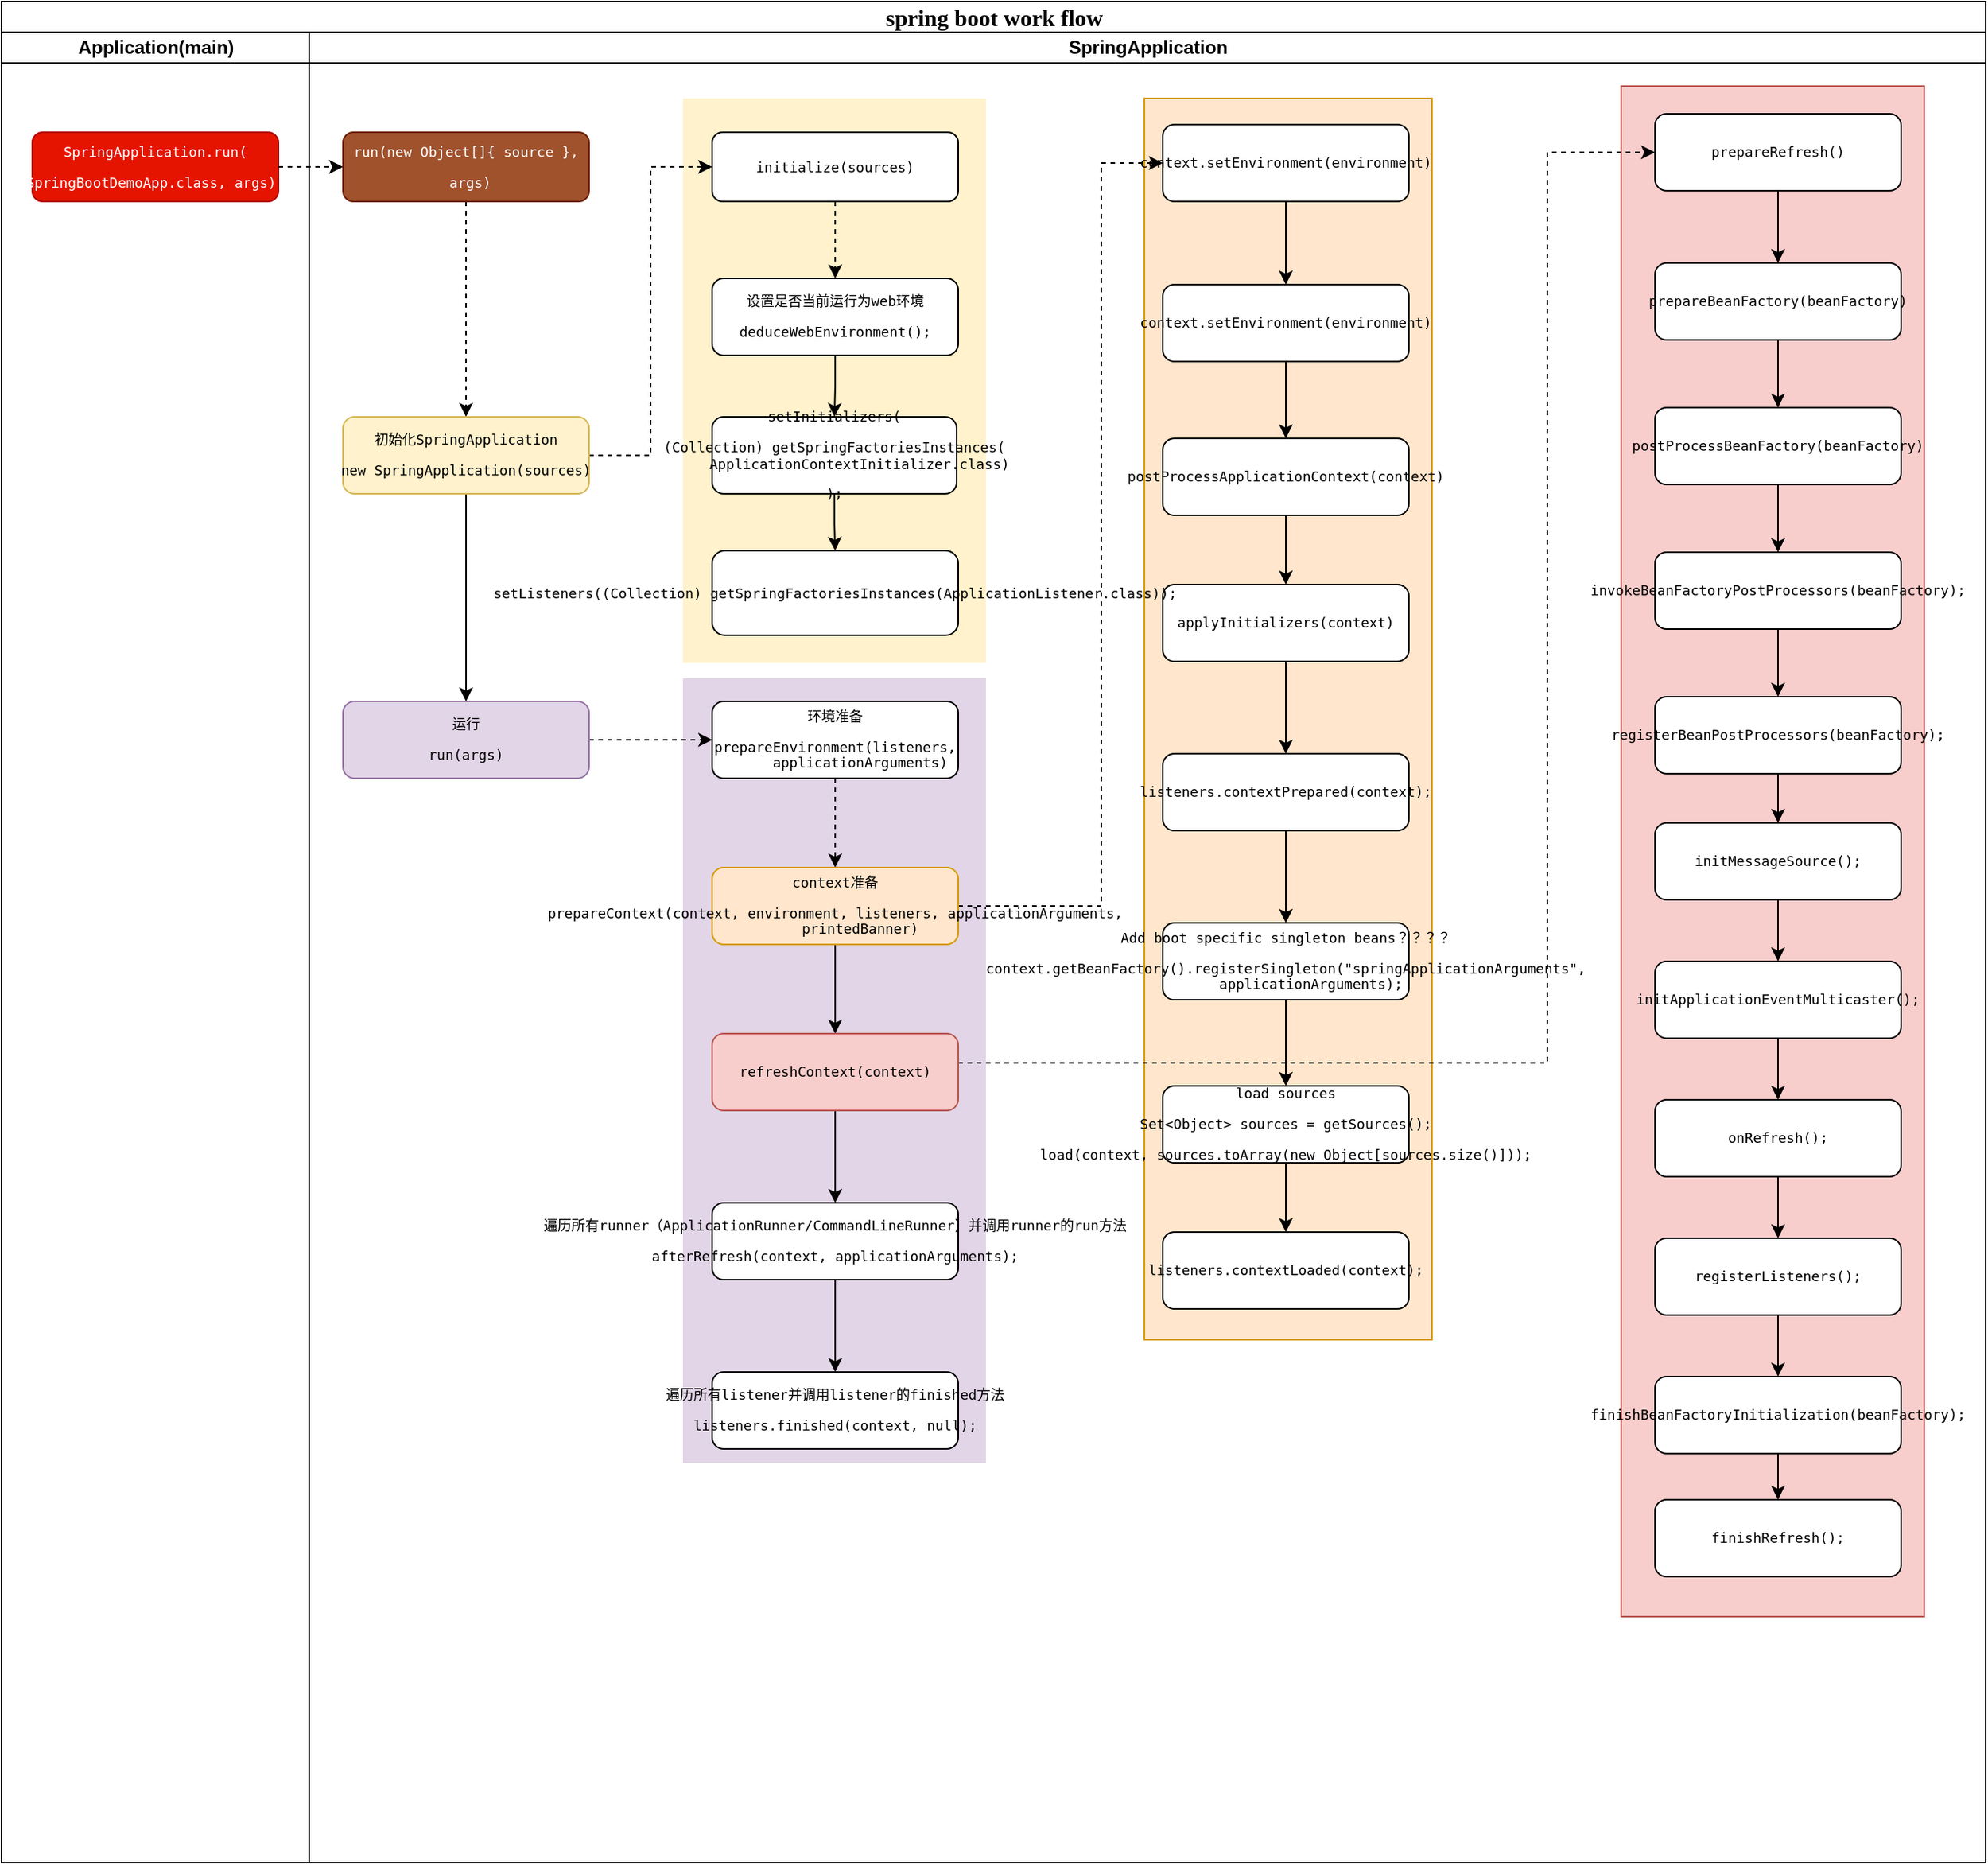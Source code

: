 <mxfile version="10.7.5" type="device"><diagram name="Page-1" id="74e2e168-ea6b-b213-b513-2b3c1d86103e"><mxGraphModel dx="965" dy="593" grid="1" gridSize="10" guides="1" tooltips="1" connect="1" arrows="1" fold="1" page="1" pageScale="1" pageWidth="1100" pageHeight="850" background="#ffffff" math="0" shadow="0"><root><mxCell id="0"/><mxCell id="1" parent="0"/><mxCell id="77e6c97f196da883-1" value="&lt;font style=&quot;font-size: 15px&quot;&gt;spring boot work flow&lt;/font&gt;" style="swimlane;html=1;childLayout=stackLayout;startSize=20;rounded=0;shadow=0;labelBackgroundColor=none;strokeColor=#000000;strokeWidth=1;fillColor=#ffffff;fontFamily=Verdana;fontSize=5;fontColor=#000000;align=center;" parent="1" vertex="1"><mxGeometry x="67" y="20" width="1290" height="1210" as="geometry"/></mxCell><mxCell id="77e6c97f196da883-2" value="Application(main)" style="swimlane;html=1;startSize=20;" parent="77e6c97f196da883-1" vertex="1"><mxGeometry y="20" width="200" height="1190" as="geometry"/></mxCell><mxCell id="77e6c97f196da883-8" value="&lt;pre style=&quot;font-size: 9px;&quot;&gt;SpringApplication.&lt;span style=&quot;font-size: 9px;&quot;&gt;run&lt;/span&gt;(&lt;/pre&gt;&lt;pre style=&quot;font-size: 9px;&quot;&gt;SpringBootDemoApp.&lt;span style=&quot;font-size: 9px;&quot;&gt;class&lt;/span&gt;, args);&lt;/pre&gt;" style="rounded=1;whiteSpace=wrap;html=1;shadow=0;labelBackgroundColor=none;strokeColor=#B20000;strokeWidth=1;fillColor=#e51400;fontFamily=Verdana;fontSize=9;fontColor=#ffffff;align=center;" parent="77e6c97f196da883-2" vertex="1"><mxGeometry x="20" y="65" width="160" height="45" as="geometry"/></mxCell><mxCell id="77e6c97f196da883-4" value="SpringApplication" style="swimlane;html=1;startSize=20;" parent="77e6c97f196da883-1" vertex="1"><mxGeometry x="200" y="20" width="1090" height="1190" as="geometry"/></mxCell><mxCell id="xCWV8dmAgBK2p6FcGzar-78" value="" style="rounded=0;whiteSpace=wrap;html=1;fillColor=#ffe6cc;fontSize=10;strokeColor=#d79b00;strokeWidth=1;" vertex="1" parent="77e6c97f196da883-4"><mxGeometry x="543" y="43" width="187" height="807" as="geometry"/></mxCell><mxCell id="xCWV8dmAgBK2p6FcGzar-77" value="" style="rounded=0;whiteSpace=wrap;html=1;fillColor=#e1d5e7;fontSize=9;strokeColor=none;strokeWidth=1;" vertex="1" parent="77e6c97f196da883-4"><mxGeometry x="243" y="420" width="197" height="510" as="geometry"/></mxCell><mxCell id="xCWV8dmAgBK2p6FcGzar-76" value="" style="rounded=0;whiteSpace=wrap;html=1;fontSize=10;fillColor=#fff2cc;strokeColor=none;strokeWidth=1;" vertex="1" parent="77e6c97f196da883-4"><mxGeometry x="243" y="43" width="197" height="367" as="geometry"/></mxCell><mxCell id="xCWV8dmAgBK2p6FcGzar-75" value="" style="rounded=0;whiteSpace=wrap;html=1;fontSize=10;fillColor=#f8cecc;strokeColor=#b85450;strokeWidth=1;" vertex="1" parent="77e6c97f196da883-4"><mxGeometry x="853" y="35" width="197" height="995" as="geometry"/></mxCell><mxCell id="xCWV8dmAgBK2p6FcGzar-4" value="" style="edgeStyle=orthogonalEdgeStyle;rounded=0;orthogonalLoop=1;jettySize=auto;html=1;fontSize=9;verticalAlign=bottom;dashed=1;strokeWidth=1;" edge="1" parent="77e6c97f196da883-4" source="xCWV8dmAgBK2p6FcGzar-2" target="xCWV8dmAgBK2p6FcGzar-3"><mxGeometry relative="1" as="geometry"/></mxCell><mxCell id="xCWV8dmAgBK2p6FcGzar-2" value="&lt;pre style=&quot;font-size: 9px;&quot;&gt;&lt;span style=&quot;font-size: 9px;&quot;&gt;run&lt;/span&gt;(&lt;span style=&quot;font-size: 9px;&quot;&gt;new &lt;/span&gt;Object[]{ source },&lt;/pre&gt;&lt;pre style=&quot;font-size: 9px;&quot;&gt; args)&lt;/pre&gt;" style="rounded=1;whiteSpace=wrap;html=1;fontSize=9;fillColor=#a0522d;strokeColor=#6D1F00;fontColor=#ffffff;strokeWidth=1;" vertex="1" parent="77e6c97f196da883-4"><mxGeometry x="22" y="65" width="160" height="45" as="geometry"/></mxCell><mxCell id="xCWV8dmAgBK2p6FcGzar-6" value="" style="edgeStyle=orthogonalEdgeStyle;rounded=0;orthogonalLoop=1;jettySize=auto;html=1;fontSize=9;strokeWidth=1;" edge="1" parent="77e6c97f196da883-4" source="xCWV8dmAgBK2p6FcGzar-3" target="xCWV8dmAgBK2p6FcGzar-5"><mxGeometry relative="1" as="geometry"/></mxCell><mxCell id="xCWV8dmAgBK2p6FcGzar-34" value="" style="edgeStyle=orthogonalEdgeStyle;rounded=0;orthogonalLoop=1;jettySize=auto;html=1;fontSize=9;entryX=0;entryY=0.5;entryDx=0;entryDy=0;dashed=1;strokeWidth=1;" edge="1" parent="77e6c97f196da883-4" source="xCWV8dmAgBK2p6FcGzar-3" target="xCWV8dmAgBK2p6FcGzar-8"><mxGeometry relative="1" as="geometry"/></mxCell><mxCell id="xCWV8dmAgBK2p6FcGzar-3" value="&lt;pre style=&quot;font-size: 9px;&quot;&gt;&lt;pre style=&quot;font-size: 9px;&quot;&gt;初始化SpringApplication&lt;/pre&gt;&lt;pre style=&quot;font-size: 9px;&quot;&gt;&lt;span style=&quot;font-size: 9px;&quot;&gt;new &lt;/span&gt;SpringApplication(sources)&lt;/pre&gt;&lt;/pre&gt;" style="rounded=1;whiteSpace=wrap;html=1;fontSize=9;fillColor=#fff2cc;strokeColor=#d6b656;strokeWidth=1;" vertex="1" parent="77e6c97f196da883-4"><mxGeometry x="22" y="250" width="160" height="50" as="geometry"/></mxCell><mxCell id="xCWV8dmAgBK2p6FcGzar-22" value="" style="edgeStyle=orthogonalEdgeStyle;rounded=0;orthogonalLoop=1;jettySize=auto;html=1;dashed=1;fontSize=9;strokeWidth=1;" edge="1" parent="77e6c97f196da883-4" source="xCWV8dmAgBK2p6FcGzar-5" target="xCWV8dmAgBK2p6FcGzar-21"><mxGeometry relative="1" as="geometry"/></mxCell><mxCell id="xCWV8dmAgBK2p6FcGzar-5" value="&lt;pre style=&quot;font-size: 9px;&quot;&gt;&lt;pre style=&quot;font-size: 9px;&quot;&gt;&lt;pre style=&quot;font-size: 9px;&quot;&gt;&lt;pre style=&quot;font-size: 9px;&quot;&gt;运行&lt;/pre&gt;&lt;pre style=&quot;font-size: 9px;&quot;&gt;run(args)&lt;/pre&gt;&lt;/pre&gt;&lt;/pre&gt;&lt;/pre&gt;" style="rounded=1;whiteSpace=wrap;html=1;fontSize=9;fillColor=#e1d5e7;strokeColor=#9673a6;strokeWidth=1;" vertex="1" parent="77e6c97f196da883-4"><mxGeometry x="22" y="435" width="160" height="50" as="geometry"/></mxCell><mxCell id="xCWV8dmAgBK2p6FcGzar-24" value="" style="edgeStyle=orthogonalEdgeStyle;rounded=0;orthogonalLoop=1;jettySize=auto;html=1;dashed=1;fontSize=9;strokeWidth=1;entryX=0.5;entryY=0;entryDx=0;entryDy=0;" edge="1" parent="77e6c97f196da883-4" source="xCWV8dmAgBK2p6FcGzar-21" target="xCWV8dmAgBK2p6FcGzar-25"><mxGeometry relative="1" as="geometry"><mxPoint x="342" y="539" as="targetPoint"/></mxGeometry></mxCell><mxCell id="xCWV8dmAgBK2p6FcGzar-21" value="&lt;pre style=&quot;font-size: 9px;&quot;&gt;&lt;pre style=&quot;font-size: 9px;&quot;&gt;&lt;pre style=&quot;font-size: 9px;&quot;&gt;&lt;pre style=&quot;font-size: 9px;&quot;&gt;&lt;pre style=&quot;font-size: 9px;&quot;&gt;环境准备&lt;/pre&gt;&lt;pre style=&quot;font-size: 9px;&quot;&gt;prepareEnvironment(listeners,&lt;br style=&quot;font-size: 9px;&quot;&gt;      applicationArguments)&lt;/pre&gt;&lt;/pre&gt;&lt;/pre&gt;&lt;/pre&gt;&lt;/pre&gt;" style="rounded=1;whiteSpace=wrap;html=1;fontSize=9;strokeWidth=1;" vertex="1" parent="77e6c97f196da883-4"><mxGeometry x="262" y="435" width="160" height="50" as="geometry"/></mxCell><mxCell id="xCWV8dmAgBK2p6FcGzar-28" value="" style="edgeStyle=orthogonalEdgeStyle;rounded=0;orthogonalLoop=1;jettySize=auto;html=1;fontSize=9;strokeWidth=1;" edge="1" parent="77e6c97f196da883-4" source="xCWV8dmAgBK2p6FcGzar-25" target="xCWV8dmAgBK2p6FcGzar-27"><mxGeometry relative="1" as="geometry"/></mxCell><mxCell id="xCWV8dmAgBK2p6FcGzar-36" value="" style="edgeStyle=orthogonalEdgeStyle;rounded=0;orthogonalLoop=1;jettySize=auto;html=1;dashed=1;fontSize=9;strokeWidth=1;" edge="1" parent="77e6c97f196da883-4" source="xCWV8dmAgBK2p6FcGzar-25" target="xCWV8dmAgBK2p6FcGzar-35"><mxGeometry relative="1" as="geometry"><Array as="points"><mxPoint x="515" y="568"/><mxPoint x="515" y="85"/></Array></mxGeometry></mxCell><mxCell id="xCWV8dmAgBK2p6FcGzar-25" value="&lt;pre style=&quot;font-size: 9px;&quot;&gt;&lt;pre style=&quot;font-size: 9px;&quot;&gt;&lt;pre style=&quot;font-size: 9px;&quot;&gt;&lt;pre style=&quot;font-size: 9px;&quot;&gt;&lt;pre style=&quot;font-size: 9px;&quot;&gt;&lt;pre style=&quot;font-size: 9px;&quot;&gt;context准备&lt;/pre&gt;&lt;pre style=&quot;font-size: 9px;&quot;&gt;prepareContext(context, environment, listeners, applicationArguments,&lt;br style=&quot;font-size: 9px;&quot;&gt;      printedBanner)&lt;/pre&gt;&lt;/pre&gt;&lt;/pre&gt;&lt;/pre&gt;&lt;/pre&gt;&lt;/pre&gt;" style="rounded=1;whiteSpace=wrap;html=1;fontSize=9;fillColor=#ffe6cc;strokeColor=#d79b00;strokeWidth=1;" vertex="1" parent="77e6c97f196da883-4"><mxGeometry x="262" y="543" width="160" height="50" as="geometry"/></mxCell><mxCell id="xCWV8dmAgBK2p6FcGzar-38" value="" style="edgeStyle=orthogonalEdgeStyle;rounded=0;orthogonalLoop=1;jettySize=auto;html=1;fontSize=9;strokeWidth=1;" edge="1" parent="77e6c97f196da883-4" source="xCWV8dmAgBK2p6FcGzar-35" target="xCWV8dmAgBK2p6FcGzar-37"><mxGeometry relative="1" as="geometry"/></mxCell><mxCell id="xCWV8dmAgBK2p6FcGzar-35" value="&lt;pre style=&quot;font-size: 9px;&quot;&gt;&lt;pre style=&quot;font-size: 9px;&quot;&gt;&lt;pre style=&quot;font-size: 9px;&quot;&gt;&lt;pre style=&quot;font-size: 9px;&quot;&gt;&lt;pre style=&quot;font-size: 9px;&quot;&gt;&lt;pre style=&quot;font-size: 9px;&quot;&gt;&lt;pre style=&quot;font-size: 9px;&quot;&gt;context.setEnvironment(environment)&lt;/pre&gt;&lt;/pre&gt;&lt;/pre&gt;&lt;/pre&gt;&lt;/pre&gt;&lt;/pre&gt;&lt;/pre&gt;" style="rounded=1;whiteSpace=wrap;html=1;fontSize=9;strokeWidth=1;" vertex="1" parent="77e6c97f196da883-4"><mxGeometry x="555" y="60" width="160" height="50" as="geometry"/></mxCell><mxCell id="xCWV8dmAgBK2p6FcGzar-40" value="" style="edgeStyle=orthogonalEdgeStyle;rounded=0;orthogonalLoop=1;jettySize=auto;html=1;fontSize=9;strokeWidth=1;" edge="1" parent="77e6c97f196da883-4" source="xCWV8dmAgBK2p6FcGzar-37" target="xCWV8dmAgBK2p6FcGzar-39"><mxGeometry relative="1" as="geometry"/></mxCell><mxCell id="xCWV8dmAgBK2p6FcGzar-37" value="&lt;pre style=&quot;font-size: 9px;&quot;&gt;&lt;pre style=&quot;font-size: 9px;&quot;&gt;&lt;pre style=&quot;font-size: 9px;&quot;&gt;&lt;pre style=&quot;font-size: 9px;&quot;&gt;&lt;pre style=&quot;font-size: 9px;&quot;&gt;&lt;pre style=&quot;font-size: 9px;&quot;&gt;&lt;pre style=&quot;font-size: 9px;&quot;&gt;context.setEnvironment(environment)&lt;/pre&gt;&lt;/pre&gt;&lt;/pre&gt;&lt;/pre&gt;&lt;/pre&gt;&lt;/pre&gt;&lt;/pre&gt;" style="rounded=1;whiteSpace=wrap;html=1;fontSize=9;strokeWidth=1;" vertex="1" parent="77e6c97f196da883-4"><mxGeometry x="555" y="164" width="160" height="50" as="geometry"/></mxCell><mxCell id="xCWV8dmAgBK2p6FcGzar-42" value="" style="edgeStyle=orthogonalEdgeStyle;rounded=0;orthogonalLoop=1;jettySize=auto;html=1;fontSize=9;strokeWidth=1;" edge="1" parent="77e6c97f196da883-4" source="xCWV8dmAgBK2p6FcGzar-39" target="xCWV8dmAgBK2p6FcGzar-41"><mxGeometry relative="1" as="geometry"/></mxCell><mxCell id="xCWV8dmAgBK2p6FcGzar-39" value="&lt;pre style=&quot;font-size: 9px;&quot;&gt;&lt;pre style=&quot;font-size: 9px;&quot;&gt;&lt;pre style=&quot;font-size: 9px;&quot;&gt;&lt;pre style=&quot;font-size: 9px;&quot;&gt;&lt;pre style=&quot;font-size: 9px;&quot;&gt;&lt;pre style=&quot;font-size: 9px;&quot;&gt;&lt;pre style=&quot;font-size: 9px;&quot;&gt;&lt;pre style=&quot;font-size: 9px;&quot;&gt;postProcessApplicationContext(context)&lt;/pre&gt;&lt;/pre&gt;&lt;/pre&gt;&lt;/pre&gt;&lt;/pre&gt;&lt;/pre&gt;&lt;/pre&gt;&lt;/pre&gt;" style="rounded=1;whiteSpace=wrap;html=1;fontSize=9;strokeWidth=1;" vertex="1" parent="77e6c97f196da883-4"><mxGeometry x="555" y="264" width="160" height="50" as="geometry"/></mxCell><mxCell id="xCWV8dmAgBK2p6FcGzar-44" value="" style="edgeStyle=orthogonalEdgeStyle;rounded=0;orthogonalLoop=1;jettySize=auto;html=1;fontSize=9;strokeWidth=1;" edge="1" parent="77e6c97f196da883-4" source="xCWV8dmAgBK2p6FcGzar-41" target="xCWV8dmAgBK2p6FcGzar-43"><mxGeometry relative="1" as="geometry"/></mxCell><mxCell id="xCWV8dmAgBK2p6FcGzar-41" value="&lt;pre style=&quot;font-size: 9px;&quot;&gt;&lt;pre style=&quot;font-size: 9px;&quot;&gt;&lt;pre style=&quot;font-size: 9px;&quot;&gt;&lt;pre style=&quot;font-size: 9px;&quot;&gt;&lt;pre style=&quot;font-size: 9px;&quot;&gt;&lt;pre style=&quot;font-size: 9px;&quot;&gt;&lt;pre style=&quot;font-size: 9px;&quot;&gt;&lt;pre style=&quot;font-size: 9px;&quot;&gt;&lt;pre style=&quot;font-size: 9px;&quot;&gt;applyInitializers(context)&lt;/pre&gt;&lt;/pre&gt;&lt;/pre&gt;&lt;/pre&gt;&lt;/pre&gt;&lt;/pre&gt;&lt;/pre&gt;&lt;/pre&gt;&lt;/pre&gt;" style="rounded=1;whiteSpace=wrap;html=1;fontSize=9;strokeWidth=1;" vertex="1" parent="77e6c97f196da883-4"><mxGeometry x="555" y="359" width="160" height="50" as="geometry"/></mxCell><mxCell id="xCWV8dmAgBK2p6FcGzar-46" value="" style="edgeStyle=orthogonalEdgeStyle;rounded=0;orthogonalLoop=1;jettySize=auto;html=1;fontSize=9;strokeWidth=1;" edge="1" parent="77e6c97f196da883-4" source="xCWV8dmAgBK2p6FcGzar-43" target="xCWV8dmAgBK2p6FcGzar-45"><mxGeometry relative="1" as="geometry"/></mxCell><mxCell id="xCWV8dmAgBK2p6FcGzar-43" value="&lt;pre style=&quot;font-size: 9px;&quot;&gt;&lt;pre style=&quot;font-size: 9px;&quot;&gt;&lt;pre style=&quot;font-size: 9px;&quot;&gt;&lt;pre style=&quot;font-size: 9px;&quot;&gt;&lt;pre style=&quot;font-size: 9px;&quot;&gt;&lt;pre style=&quot;font-size: 9px;&quot;&gt;&lt;pre style=&quot;font-size: 9px;&quot;&gt;&lt;pre style=&quot;font-size: 9px;&quot;&gt;&lt;pre style=&quot;font-size: 9px;&quot;&gt;&lt;pre style=&quot;font-size: 9px;&quot;&gt;listeners.contextPrepared(context);&lt;/pre&gt;&lt;/pre&gt;&lt;/pre&gt;&lt;/pre&gt;&lt;/pre&gt;&lt;/pre&gt;&lt;/pre&gt;&lt;/pre&gt;&lt;/pre&gt;&lt;/pre&gt;" style="rounded=1;whiteSpace=wrap;html=1;fontSize=9;strokeWidth=1;" vertex="1" parent="77e6c97f196da883-4"><mxGeometry x="555" y="469" width="160" height="50" as="geometry"/></mxCell><mxCell id="xCWV8dmAgBK2p6FcGzar-48" value="" style="edgeStyle=orthogonalEdgeStyle;rounded=0;orthogonalLoop=1;jettySize=auto;html=1;fontSize=9;strokeWidth=1;" edge="1" parent="77e6c97f196da883-4" source="xCWV8dmAgBK2p6FcGzar-45" target="xCWV8dmAgBK2p6FcGzar-47"><mxGeometry relative="1" as="geometry"/></mxCell><mxCell id="xCWV8dmAgBK2p6FcGzar-45" value="&lt;pre style=&quot;font-size: 9px;&quot;&gt;&lt;pre style=&quot;font-size: 9px;&quot;&gt;&lt;pre style=&quot;font-size: 9px;&quot;&gt;&lt;pre style=&quot;font-size: 9px;&quot;&gt;&lt;pre style=&quot;font-size: 9px;&quot;&gt;&lt;pre style=&quot;font-size: 9px;&quot;&gt;&lt;pre style=&quot;font-size: 9px;&quot;&gt;&lt;pre style=&quot;font-size: 9px;&quot;&gt;&lt;pre style=&quot;font-size: 9px;&quot;&gt;&lt;pre style=&quot;font-size: 9px;&quot;&gt;&lt;pre style=&quot;font-size: 9px;&quot;&gt;&lt;pre style=&quot;font-size: 9px;&quot;&gt;&lt;span style=&quot;font-size: 9px;&quot;&gt;Add boot specific singleton beans？？？？&lt;/span&gt;&lt;/pre&gt;&lt;/pre&gt;&lt;pre style=&quot;font-size: 9px;&quot;&gt;context.getBeanFactory().registerSingleton(&lt;span style=&quot;font-size: 9px;&quot;&gt;&quot;springApplicationArguments&quot;&lt;/span&gt;,&lt;br style=&quot;font-size: 9px;&quot;&gt;      applicationArguments);&lt;/pre&gt;&lt;/pre&gt;&lt;/pre&gt;&lt;/pre&gt;&lt;/pre&gt;&lt;/pre&gt;&lt;/pre&gt;&lt;/pre&gt;&lt;/pre&gt;&lt;/pre&gt;&lt;/pre&gt;" style="rounded=1;whiteSpace=wrap;html=1;fontSize=9;strokeWidth=1;" vertex="1" parent="77e6c97f196da883-4"><mxGeometry x="555" y="579" width="160" height="50" as="geometry"/></mxCell><mxCell id="xCWV8dmAgBK2p6FcGzar-50" value="" style="edgeStyle=orthogonalEdgeStyle;rounded=0;orthogonalLoop=1;jettySize=auto;html=1;fontSize=9;strokeWidth=1;" edge="1" parent="77e6c97f196da883-4" source="xCWV8dmAgBK2p6FcGzar-47" target="xCWV8dmAgBK2p6FcGzar-49"><mxGeometry relative="1" as="geometry"/></mxCell><mxCell id="xCWV8dmAgBK2p6FcGzar-47" value="&lt;pre style=&quot;font-size: 9px;&quot;&gt;&lt;pre style=&quot;font-size: 9px;&quot;&gt;&lt;pre style=&quot;font-size: 9px;&quot;&gt;&lt;pre style=&quot;font-size: 9px;&quot;&gt;&lt;pre style=&quot;font-size: 9px;&quot;&gt;&lt;pre style=&quot;font-size: 9px;&quot;&gt;&lt;pre style=&quot;font-size: 9px;&quot;&gt;&lt;pre style=&quot;font-size: 9px;&quot;&gt;&lt;pre style=&quot;font-size: 9px;&quot;&gt;&lt;pre style=&quot;font-size: 9px;&quot;&gt;&lt;pre style=&quot;font-size: 9px;&quot;&gt;&lt;pre style=&quot;font-size: 9px;&quot;&gt;&lt;pre style=&quot;font-size: 9px;&quot;&gt;load sources&lt;/pre&gt;&lt;pre style=&quot;font-size: 9px;&quot;&gt;Set&amp;lt;Object&amp;gt; sources = getSources();&lt;/pre&gt;&lt;pre style=&quot;font-size: 9px;&quot;&gt;&lt;pre style=&quot;font-size: 9px;&quot;&gt;load(context, sources.toArray(&lt;span style=&quot;font-size: 9px;&quot;&gt;new &lt;/span&gt;Object[sources.size()]));&lt;/pre&gt;&lt;/pre&gt;&lt;/pre&gt;&lt;/pre&gt;&lt;/pre&gt;&lt;/pre&gt;&lt;/pre&gt;&lt;/pre&gt;&lt;/pre&gt;&lt;/pre&gt;&lt;/pre&gt;&lt;/pre&gt;&lt;/pre&gt;&lt;/pre&gt;" style="rounded=1;whiteSpace=wrap;html=1;fontSize=9;strokeWidth=1;" vertex="1" parent="77e6c97f196da883-4"><mxGeometry x="555" y="685" width="160" height="50" as="geometry"/></mxCell><mxCell id="xCWV8dmAgBK2p6FcGzar-49" value="&lt;pre style=&quot;font-size: 9px;&quot;&gt;&lt;pre style=&quot;font-size: 9px;&quot;&gt;&lt;pre style=&quot;font-size: 9px;&quot;&gt;&lt;pre style=&quot;font-size: 9px;&quot;&gt;&lt;pre style=&quot;font-size: 9px;&quot;&gt;&lt;pre style=&quot;font-size: 9px;&quot;&gt;&lt;pre style=&quot;font-size: 9px;&quot;&gt;&lt;pre style=&quot;font-size: 9px;&quot;&gt;&lt;pre style=&quot;font-size: 9px;&quot;&gt;&lt;pre style=&quot;font-size: 9px;&quot;&gt;&lt;pre style=&quot;font-size: 9px;&quot;&gt;&lt;pre style=&quot;font-size: 9px;&quot;&gt;&lt;pre style=&quot;font-size: 9px;&quot;&gt;&lt;pre style=&quot;font-size: 9px;&quot;&gt;listeners.contextLoaded(context);&lt;/pre&gt;&lt;/pre&gt;&lt;/pre&gt;&lt;/pre&gt;&lt;/pre&gt;&lt;/pre&gt;&lt;/pre&gt;&lt;/pre&gt;&lt;/pre&gt;&lt;/pre&gt;&lt;/pre&gt;&lt;/pre&gt;&lt;/pre&gt;&lt;/pre&gt;" style="rounded=1;whiteSpace=wrap;html=1;fontSize=9;strokeWidth=1;" vertex="1" parent="77e6c97f196da883-4"><mxGeometry x="555" y="780" width="160" height="50" as="geometry"/></mxCell><mxCell id="xCWV8dmAgBK2p6FcGzar-30" value="" style="edgeStyle=orthogonalEdgeStyle;rounded=0;orthogonalLoop=1;jettySize=auto;html=1;fontSize=9;strokeWidth=1;" edge="1" parent="77e6c97f196da883-4" source="xCWV8dmAgBK2p6FcGzar-27" target="xCWV8dmAgBK2p6FcGzar-29"><mxGeometry relative="1" as="geometry"/></mxCell><mxCell id="xCWV8dmAgBK2p6FcGzar-52" value="" style="edgeStyle=orthogonalEdgeStyle;rounded=0;orthogonalLoop=1;jettySize=auto;html=1;fontSize=9;dashed=1;entryX=0;entryY=0.5;entryDx=0;entryDy=0;strokeWidth=1;" edge="1" parent="77e6c97f196da883-4" source="xCWV8dmAgBK2p6FcGzar-27" target="xCWV8dmAgBK2p6FcGzar-51"><mxGeometry relative="1" as="geometry"><Array as="points"><mxPoint x="805" y="670"/><mxPoint x="805" y="78"/></Array></mxGeometry></mxCell><mxCell id="xCWV8dmAgBK2p6FcGzar-27" value="&lt;pre style=&quot;font-size: 9px;&quot;&gt;&lt;pre style=&quot;font-size: 9px;&quot;&gt;&lt;pre style=&quot;font-size: 9px;&quot;&gt;&lt;pre style=&quot;font-size: 9px;&quot;&gt;&lt;pre style=&quot;font-size: 9px;&quot;&gt;&lt;pre style=&quot;font-size: 9px;&quot;&gt;&lt;pre style=&quot;font-size: 9px;&quot;&gt;refreshContext(context)&lt;/pre&gt;&lt;/pre&gt;&lt;/pre&gt;&lt;/pre&gt;&lt;/pre&gt;&lt;/pre&gt;&lt;/pre&gt;" style="rounded=1;whiteSpace=wrap;html=1;fontSize=9;fillColor=#f8cecc;strokeColor=#b85450;strokeWidth=1;" vertex="1" parent="77e6c97f196da883-4"><mxGeometry x="262" y="651" width="160" height="50" as="geometry"/></mxCell><mxCell id="xCWV8dmAgBK2p6FcGzar-54" value="" style="edgeStyle=orthogonalEdgeStyle;rounded=0;orthogonalLoop=1;jettySize=auto;html=1;fontSize=9;strokeWidth=1;" edge="1" parent="77e6c97f196da883-4" source="xCWV8dmAgBK2p6FcGzar-51" target="xCWV8dmAgBK2p6FcGzar-53"><mxGeometry relative="1" as="geometry"/></mxCell><mxCell id="xCWV8dmAgBK2p6FcGzar-51" value="&lt;pre style=&quot;font-size: 9px;&quot;&gt;&lt;pre style=&quot;font-size: 9px;&quot;&gt;&lt;pre style=&quot;font-size: 9px;&quot;&gt;&lt;pre style=&quot;font-size: 9px;&quot;&gt;&lt;pre style=&quot;font-size: 9px;&quot;&gt;&lt;pre style=&quot;font-size: 9px;&quot;&gt;&lt;pre style=&quot;font-size: 9px;&quot;&gt;&lt;pre style=&quot;font-size: 9px;&quot;&gt;prepareRefresh()&lt;/pre&gt;&lt;/pre&gt;&lt;/pre&gt;&lt;/pre&gt;&lt;/pre&gt;&lt;/pre&gt;&lt;/pre&gt;&lt;/pre&gt;" style="rounded=1;whiteSpace=wrap;html=1;fontSize=9;strokeWidth=1;" vertex="1" parent="77e6c97f196da883-4"><mxGeometry x="875" y="53" width="160" height="50" as="geometry"/></mxCell><mxCell id="xCWV8dmAgBK2p6FcGzar-56" value="" style="edgeStyle=orthogonalEdgeStyle;rounded=0;orthogonalLoop=1;jettySize=auto;html=1;fontSize=9;strokeWidth=1;" edge="1" parent="77e6c97f196da883-4" source="xCWV8dmAgBK2p6FcGzar-53" target="xCWV8dmAgBK2p6FcGzar-55"><mxGeometry relative="1" as="geometry"/></mxCell><mxCell id="xCWV8dmAgBK2p6FcGzar-53" value="&lt;pre style=&quot;font-size: 9px;&quot;&gt;&lt;pre style=&quot;font-size: 9px;&quot;&gt;&lt;pre style=&quot;font-size: 9px;&quot;&gt;&lt;pre style=&quot;font-size: 9px;&quot;&gt;&lt;pre style=&quot;font-size: 9px;&quot;&gt;&lt;pre style=&quot;font-size: 9px;&quot;&gt;&lt;pre style=&quot;font-size: 9px;&quot;&gt;&lt;pre style=&quot;font-size: 9px;&quot;&gt;&lt;pre style=&quot;font-size: 9px;&quot;&gt;prepareBeanFactory(beanFactory)&lt;/pre&gt;&lt;/pre&gt;&lt;/pre&gt;&lt;/pre&gt;&lt;/pre&gt;&lt;/pre&gt;&lt;/pre&gt;&lt;/pre&gt;&lt;/pre&gt;" style="rounded=1;whiteSpace=wrap;html=1;fontSize=9;strokeWidth=1;" vertex="1" parent="77e6c97f196da883-4"><mxGeometry x="875" y="150" width="160" height="50" as="geometry"/></mxCell><mxCell id="xCWV8dmAgBK2p6FcGzar-58" value="" style="edgeStyle=orthogonalEdgeStyle;rounded=0;orthogonalLoop=1;jettySize=auto;html=1;fontSize=9;strokeWidth=1;" edge="1" parent="77e6c97f196da883-4" source="xCWV8dmAgBK2p6FcGzar-55" target="xCWV8dmAgBK2p6FcGzar-57"><mxGeometry relative="1" as="geometry"/></mxCell><mxCell id="xCWV8dmAgBK2p6FcGzar-55" value="&lt;pre style=&quot;font-size: 9px;&quot;&gt;&lt;pre style=&quot;font-size: 9px;&quot;&gt;&lt;pre style=&quot;font-size: 9px;&quot;&gt;&lt;pre style=&quot;font-size: 9px;&quot;&gt;&lt;pre style=&quot;font-size: 9px;&quot;&gt;&lt;pre style=&quot;font-size: 9px;&quot;&gt;&lt;pre style=&quot;font-size: 9px;&quot;&gt;&lt;pre style=&quot;font-size: 9px;&quot;&gt;&lt;pre style=&quot;font-size: 9px;&quot;&gt;&lt;pre style=&quot;font-size: 9px;&quot;&gt;postProcessBeanFactory(beanFactory)&lt;/pre&gt;&lt;/pre&gt;&lt;/pre&gt;&lt;/pre&gt;&lt;/pre&gt;&lt;/pre&gt;&lt;/pre&gt;&lt;/pre&gt;&lt;/pre&gt;&lt;/pre&gt;" style="rounded=1;whiteSpace=wrap;html=1;fontSize=9;strokeWidth=1;" vertex="1" parent="77e6c97f196da883-4"><mxGeometry x="875" y="244" width="160" height="50" as="geometry"/></mxCell><mxCell id="xCWV8dmAgBK2p6FcGzar-60" value="" style="edgeStyle=orthogonalEdgeStyle;rounded=0;orthogonalLoop=1;jettySize=auto;html=1;fontSize=9;strokeWidth=1;" edge="1" parent="77e6c97f196da883-4" source="xCWV8dmAgBK2p6FcGzar-57" target="xCWV8dmAgBK2p6FcGzar-59"><mxGeometry relative="1" as="geometry"/></mxCell><mxCell id="xCWV8dmAgBK2p6FcGzar-57" value="&lt;pre style=&quot;font-size: 9px;&quot;&gt;&lt;pre style=&quot;font-size: 9px;&quot;&gt;&lt;pre style=&quot;font-size: 9px;&quot;&gt;&lt;pre style=&quot;font-size: 9px;&quot;&gt;&lt;pre style=&quot;font-size: 9px;&quot;&gt;&lt;pre style=&quot;font-size: 9px;&quot;&gt;&lt;pre style=&quot;font-size: 9px;&quot;&gt;&lt;pre style=&quot;font-size: 9px;&quot;&gt;&lt;pre style=&quot;font-size: 9px;&quot;&gt;&lt;pre style=&quot;font-size: 9px;&quot;&gt;&lt;pre style=&quot;font-size: 9px;&quot;&gt;invokeBeanFactoryPostProcessors(beanFactory);&lt;/pre&gt;&lt;/pre&gt;&lt;/pre&gt;&lt;/pre&gt;&lt;/pre&gt;&lt;/pre&gt;&lt;/pre&gt;&lt;/pre&gt;&lt;/pre&gt;&lt;/pre&gt;&lt;/pre&gt;" style="rounded=1;whiteSpace=wrap;html=1;fontSize=9;strokeWidth=1;" vertex="1" parent="77e6c97f196da883-4"><mxGeometry x="875" y="338" width="160" height="50" as="geometry"/></mxCell><mxCell id="xCWV8dmAgBK2p6FcGzar-62" value="" style="edgeStyle=orthogonalEdgeStyle;rounded=0;orthogonalLoop=1;jettySize=auto;html=1;fontSize=9;strokeWidth=1;" edge="1" parent="77e6c97f196da883-4" source="xCWV8dmAgBK2p6FcGzar-59" target="xCWV8dmAgBK2p6FcGzar-61"><mxGeometry relative="1" as="geometry"/></mxCell><mxCell id="xCWV8dmAgBK2p6FcGzar-59" value="&lt;pre style=&quot;font-size: 9px;&quot;&gt;&lt;pre style=&quot;font-size: 9px;&quot;&gt;&lt;pre style=&quot;font-size: 9px;&quot;&gt;&lt;pre style=&quot;font-size: 9px;&quot;&gt;&lt;pre style=&quot;font-size: 9px;&quot;&gt;&lt;pre style=&quot;font-size: 9px;&quot;&gt;&lt;pre style=&quot;font-size: 9px;&quot;&gt;&lt;pre style=&quot;font-size: 9px;&quot;&gt;&lt;pre style=&quot;font-size: 9px;&quot;&gt;&lt;pre style=&quot;font-size: 9px;&quot;&gt;&lt;pre style=&quot;font-size: 9px;&quot;&gt;&lt;pre style=&quot;font-size: 9px;&quot;&gt;registerBeanPostProcessors(beanFactory);&lt;/pre&gt;&lt;/pre&gt;&lt;/pre&gt;&lt;/pre&gt;&lt;/pre&gt;&lt;/pre&gt;&lt;/pre&gt;&lt;/pre&gt;&lt;/pre&gt;&lt;/pre&gt;&lt;/pre&gt;&lt;/pre&gt;" style="rounded=1;whiteSpace=wrap;html=1;fontSize=9;strokeWidth=1;" vertex="1" parent="77e6c97f196da883-4"><mxGeometry x="875" y="432" width="160" height="50" as="geometry"/></mxCell><mxCell id="xCWV8dmAgBK2p6FcGzar-64" value="" style="edgeStyle=orthogonalEdgeStyle;rounded=0;orthogonalLoop=1;jettySize=auto;html=1;fontSize=9;strokeWidth=1;" edge="1" parent="77e6c97f196da883-4" source="xCWV8dmAgBK2p6FcGzar-61" target="xCWV8dmAgBK2p6FcGzar-63"><mxGeometry relative="1" as="geometry"/></mxCell><mxCell id="xCWV8dmAgBK2p6FcGzar-61" value="&lt;pre style=&quot;font-size: 9px;&quot;&gt;&lt;pre style=&quot;font-size: 9px;&quot;&gt;&lt;pre style=&quot;font-size: 9px;&quot;&gt;&lt;pre style=&quot;font-size: 9px;&quot;&gt;&lt;pre style=&quot;font-size: 9px;&quot;&gt;&lt;pre style=&quot;font-size: 9px;&quot;&gt;&lt;pre style=&quot;font-size: 9px;&quot;&gt;&lt;pre style=&quot;font-size: 9px;&quot;&gt;&lt;pre style=&quot;font-size: 9px;&quot;&gt;&lt;pre style=&quot;font-size: 9px;&quot;&gt;&lt;pre style=&quot;font-size: 9px;&quot;&gt;&lt;pre style=&quot;font-size: 9px;&quot;&gt;&lt;pre style=&quot;font-size: 9px;&quot;&gt;initMessageSource();&lt;/pre&gt;&lt;/pre&gt;&lt;/pre&gt;&lt;/pre&gt;&lt;/pre&gt;&lt;/pre&gt;&lt;/pre&gt;&lt;/pre&gt;&lt;/pre&gt;&lt;/pre&gt;&lt;/pre&gt;&lt;/pre&gt;&lt;/pre&gt;" style="rounded=1;whiteSpace=wrap;html=1;fontSize=9;strokeWidth=1;" vertex="1" parent="77e6c97f196da883-4"><mxGeometry x="875" y="514" width="160" height="50" as="geometry"/></mxCell><mxCell id="xCWV8dmAgBK2p6FcGzar-66" value="" style="edgeStyle=orthogonalEdgeStyle;rounded=0;orthogonalLoop=1;jettySize=auto;html=1;fontSize=9;strokeWidth=1;" edge="1" parent="77e6c97f196da883-4" source="xCWV8dmAgBK2p6FcGzar-63" target="xCWV8dmAgBK2p6FcGzar-65"><mxGeometry relative="1" as="geometry"/></mxCell><mxCell id="xCWV8dmAgBK2p6FcGzar-63" value="&lt;pre style=&quot;font-size: 9px;&quot;&gt;&lt;pre style=&quot;font-size: 9px;&quot;&gt;&lt;pre style=&quot;font-size: 9px;&quot;&gt;&lt;pre style=&quot;font-size: 9px;&quot;&gt;&lt;pre style=&quot;font-size: 9px;&quot;&gt;&lt;pre style=&quot;font-size: 9px;&quot;&gt;&lt;pre style=&quot;font-size: 9px;&quot;&gt;&lt;pre style=&quot;font-size: 9px;&quot;&gt;&lt;pre style=&quot;font-size: 9px;&quot;&gt;&lt;pre style=&quot;font-size: 9px;&quot;&gt;&lt;pre style=&quot;font-size: 9px;&quot;&gt;&lt;pre style=&quot;font-size: 9px;&quot;&gt;&lt;pre style=&quot;font-size: 9px;&quot;&gt;&lt;pre style=&quot;font-size: 9px;&quot;&gt;initApplicationEventMulticaster();&lt;/pre&gt;&lt;/pre&gt;&lt;/pre&gt;&lt;/pre&gt;&lt;/pre&gt;&lt;/pre&gt;&lt;/pre&gt;&lt;/pre&gt;&lt;/pre&gt;&lt;/pre&gt;&lt;/pre&gt;&lt;/pre&gt;&lt;/pre&gt;&lt;/pre&gt;" style="rounded=1;whiteSpace=wrap;html=1;fontSize=9;strokeWidth=1;" vertex="1" parent="77e6c97f196da883-4"><mxGeometry x="875" y="604" width="160" height="50" as="geometry"/></mxCell><mxCell id="xCWV8dmAgBK2p6FcGzar-68" value="" style="edgeStyle=orthogonalEdgeStyle;rounded=0;orthogonalLoop=1;jettySize=auto;html=1;fontSize=9;strokeWidth=1;" edge="1" parent="77e6c97f196da883-4" source="xCWV8dmAgBK2p6FcGzar-65" target="xCWV8dmAgBK2p6FcGzar-67"><mxGeometry relative="1" as="geometry"/></mxCell><mxCell id="xCWV8dmAgBK2p6FcGzar-65" value="&lt;pre style=&quot;font-size: 9px;&quot;&gt;&lt;pre style=&quot;font-size: 9px;&quot;&gt;&lt;pre style=&quot;font-size: 9px;&quot;&gt;&lt;pre style=&quot;font-size: 9px;&quot;&gt;&lt;pre style=&quot;font-size: 9px;&quot;&gt;&lt;pre style=&quot;font-size: 9px;&quot;&gt;&lt;pre style=&quot;font-size: 9px;&quot;&gt;&lt;pre style=&quot;font-size: 9px;&quot;&gt;&lt;pre style=&quot;font-size: 9px;&quot;&gt;&lt;pre style=&quot;font-size: 9px;&quot;&gt;&lt;pre style=&quot;font-size: 9px;&quot;&gt;&lt;pre style=&quot;font-size: 9px;&quot;&gt;&lt;pre style=&quot;font-size: 9px;&quot;&gt;&lt;pre style=&quot;font-size: 9px;&quot;&gt;&lt;pre style=&quot;font-size: 9px;&quot;&gt;onRefresh();&lt;/pre&gt;&lt;/pre&gt;&lt;/pre&gt;&lt;/pre&gt;&lt;/pre&gt;&lt;/pre&gt;&lt;/pre&gt;&lt;/pre&gt;&lt;/pre&gt;&lt;/pre&gt;&lt;/pre&gt;&lt;/pre&gt;&lt;/pre&gt;&lt;/pre&gt;&lt;/pre&gt;" style="rounded=1;whiteSpace=wrap;html=1;fontSize=9;strokeWidth=1;" vertex="1" parent="77e6c97f196da883-4"><mxGeometry x="875" y="694" width="160" height="50" as="geometry"/></mxCell><mxCell id="xCWV8dmAgBK2p6FcGzar-70" value="" style="edgeStyle=orthogonalEdgeStyle;rounded=0;orthogonalLoop=1;jettySize=auto;html=1;fontSize=9;strokeWidth=1;" edge="1" parent="77e6c97f196da883-4" source="xCWV8dmAgBK2p6FcGzar-67" target="xCWV8dmAgBK2p6FcGzar-69"><mxGeometry relative="1" as="geometry"/></mxCell><mxCell id="xCWV8dmAgBK2p6FcGzar-67" value="&lt;pre style=&quot;font-size: 9px;&quot;&gt;&lt;pre style=&quot;font-size: 9px;&quot;&gt;&lt;pre style=&quot;font-size: 9px;&quot;&gt;&lt;pre style=&quot;font-size: 9px;&quot;&gt;&lt;pre style=&quot;font-size: 9px;&quot;&gt;&lt;pre style=&quot;font-size: 9px;&quot;&gt;&lt;pre style=&quot;font-size: 9px;&quot;&gt;&lt;pre style=&quot;font-size: 9px;&quot;&gt;&lt;pre style=&quot;font-size: 9px;&quot;&gt;&lt;pre style=&quot;font-size: 9px;&quot;&gt;&lt;pre style=&quot;font-size: 9px;&quot;&gt;&lt;pre style=&quot;font-size: 9px;&quot;&gt;&lt;pre style=&quot;font-size: 9px;&quot;&gt;&lt;pre style=&quot;font-size: 9px;&quot;&gt;&lt;pre style=&quot;font-size: 9px;&quot;&gt;&lt;pre style=&quot;font-size: 9px;&quot;&gt;registerListeners();&lt;/pre&gt;&lt;/pre&gt;&lt;/pre&gt;&lt;/pre&gt;&lt;/pre&gt;&lt;/pre&gt;&lt;/pre&gt;&lt;/pre&gt;&lt;/pre&gt;&lt;/pre&gt;&lt;/pre&gt;&lt;/pre&gt;&lt;/pre&gt;&lt;/pre&gt;&lt;/pre&gt;&lt;/pre&gt;" style="rounded=1;whiteSpace=wrap;html=1;fontSize=9;strokeWidth=1;" vertex="1" parent="77e6c97f196da883-4"><mxGeometry x="875" y="784" width="160" height="50" as="geometry"/></mxCell><mxCell id="xCWV8dmAgBK2p6FcGzar-72" value="" style="edgeStyle=orthogonalEdgeStyle;rounded=0;orthogonalLoop=1;jettySize=auto;html=1;fontSize=9;strokeWidth=1;" edge="1" parent="77e6c97f196da883-4" source="xCWV8dmAgBK2p6FcGzar-69" target="xCWV8dmAgBK2p6FcGzar-71"><mxGeometry relative="1" as="geometry"/></mxCell><mxCell id="xCWV8dmAgBK2p6FcGzar-69" value="&lt;pre style=&quot;font-size: 9px;&quot;&gt;&lt;pre style=&quot;font-size: 9px;&quot;&gt;&lt;pre style=&quot;font-size: 9px;&quot;&gt;&lt;pre style=&quot;font-size: 9px;&quot;&gt;&lt;pre style=&quot;font-size: 9px;&quot;&gt;&lt;pre style=&quot;font-size: 9px;&quot;&gt;&lt;pre style=&quot;font-size: 9px;&quot;&gt;&lt;pre style=&quot;font-size: 9px;&quot;&gt;&lt;pre style=&quot;font-size: 9px;&quot;&gt;&lt;pre style=&quot;font-size: 9px;&quot;&gt;&lt;pre style=&quot;font-size: 9px;&quot;&gt;&lt;pre style=&quot;font-size: 9px;&quot;&gt;&lt;pre style=&quot;font-size: 9px;&quot;&gt;&lt;pre style=&quot;font-size: 9px;&quot;&gt;&lt;pre style=&quot;font-size: 9px;&quot;&gt;&lt;pre style=&quot;font-size: 9px;&quot;&gt;&lt;pre style=&quot;font-size: 9px;&quot;&gt;finishBeanFactoryInitialization(beanFactory);&lt;/pre&gt;&lt;/pre&gt;&lt;/pre&gt;&lt;/pre&gt;&lt;/pre&gt;&lt;/pre&gt;&lt;/pre&gt;&lt;/pre&gt;&lt;/pre&gt;&lt;/pre&gt;&lt;/pre&gt;&lt;/pre&gt;&lt;/pre&gt;&lt;/pre&gt;&lt;/pre&gt;&lt;/pre&gt;&lt;/pre&gt;" style="rounded=1;whiteSpace=wrap;html=1;fontSize=9;strokeWidth=1;" vertex="1" parent="77e6c97f196da883-4"><mxGeometry x="875" y="874" width="160" height="50" as="geometry"/></mxCell><mxCell id="xCWV8dmAgBK2p6FcGzar-71" value="&lt;pre style=&quot;font-size: 9px;&quot;&gt;&lt;pre style=&quot;font-size: 9px;&quot;&gt;&lt;pre style=&quot;font-size: 9px;&quot;&gt;&lt;pre style=&quot;font-size: 9px;&quot;&gt;&lt;pre style=&quot;font-size: 9px;&quot;&gt;&lt;pre style=&quot;font-size: 9px;&quot;&gt;&lt;pre style=&quot;font-size: 9px;&quot;&gt;&lt;pre style=&quot;font-size: 9px;&quot;&gt;&lt;pre style=&quot;font-size: 9px;&quot;&gt;&lt;pre style=&quot;font-size: 9px;&quot;&gt;&lt;pre style=&quot;font-size: 9px;&quot;&gt;&lt;pre style=&quot;font-size: 9px;&quot;&gt;&lt;pre style=&quot;font-size: 9px;&quot;&gt;&lt;pre style=&quot;font-size: 9px;&quot;&gt;&lt;pre style=&quot;font-size: 9px;&quot;&gt;&lt;pre style=&quot;font-size: 9px;&quot;&gt;&lt;pre style=&quot;font-size: 9px;&quot;&gt;&lt;pre style=&quot;font-size: 9px;&quot;&gt;finishRefresh();&lt;/pre&gt;&lt;/pre&gt;&lt;/pre&gt;&lt;/pre&gt;&lt;/pre&gt;&lt;/pre&gt;&lt;/pre&gt;&lt;/pre&gt;&lt;/pre&gt;&lt;/pre&gt;&lt;/pre&gt;&lt;/pre&gt;&lt;/pre&gt;&lt;/pre&gt;&lt;/pre&gt;&lt;/pre&gt;&lt;/pre&gt;&lt;/pre&gt;" style="rounded=1;whiteSpace=wrap;html=1;fontSize=9;strokeWidth=1;" vertex="1" parent="77e6c97f196da883-4"><mxGeometry x="875" y="954" width="160" height="50" as="geometry"/></mxCell><mxCell id="xCWV8dmAgBK2p6FcGzar-32" value="" style="edgeStyle=orthogonalEdgeStyle;rounded=0;orthogonalLoop=1;jettySize=auto;html=1;fontSize=9;strokeWidth=1;" edge="1" parent="77e6c97f196da883-4" source="xCWV8dmAgBK2p6FcGzar-29" target="xCWV8dmAgBK2p6FcGzar-31"><mxGeometry relative="1" as="geometry"/></mxCell><mxCell id="xCWV8dmAgBK2p6FcGzar-29" value="&lt;pre style=&quot;font-size: 9px;&quot;&gt;&lt;pre style=&quot;font-size: 9px;&quot;&gt;&lt;pre style=&quot;font-size: 9px;&quot;&gt;&lt;pre style=&quot;font-size: 9px;&quot;&gt;&lt;pre style=&quot;font-size: 9px;&quot;&gt;&lt;pre style=&quot;font-size: 9px;&quot;&gt;&lt;pre style=&quot;font-size: 9px;&quot;&gt;&lt;pre style=&quot;font-size: 9px;&quot;&gt;遍历所有runner（ApplicationRunner/CommandLineRunner）并调用runner的run方法&lt;/pre&gt;&lt;pre style=&quot;font-size: 9px;&quot;&gt;afterRefresh(context, applicationArguments);&lt;/pre&gt;&lt;/pre&gt;&lt;/pre&gt;&lt;/pre&gt;&lt;/pre&gt;&lt;/pre&gt;&lt;/pre&gt;&lt;/pre&gt;" style="rounded=1;whiteSpace=wrap;html=1;fontSize=9;strokeWidth=1;" vertex="1" parent="77e6c97f196da883-4"><mxGeometry x="262" y="761" width="160" height="50" as="geometry"/></mxCell><mxCell id="xCWV8dmAgBK2p6FcGzar-31" value="&lt;pre style=&quot;font-size: 9px;&quot;&gt;&lt;pre style=&quot;font-size: 9px;&quot;&gt;&lt;pre style=&quot;font-size: 9px;&quot;&gt;&lt;pre style=&quot;font-size: 9px;&quot;&gt;&lt;pre style=&quot;font-size: 9px;&quot;&gt;&lt;pre style=&quot;font-size: 9px;&quot;&gt;&lt;pre style=&quot;font-size: 9px;&quot;&gt;&lt;pre style=&quot;font-size: 9px;&quot;&gt;&lt;pre style=&quot;font-size: 9px;&quot;&gt;遍历所有listener并调用listener的finished方法&lt;/pre&gt;&lt;pre style=&quot;font-size: 9px;&quot;&gt;listeners.finished(context, &lt;span style=&quot;font-size: 9px;&quot;&gt;null&lt;/span&gt;);&lt;/pre&gt;&lt;/pre&gt;&lt;/pre&gt;&lt;/pre&gt;&lt;/pre&gt;&lt;/pre&gt;&lt;/pre&gt;&lt;/pre&gt;&lt;/pre&gt;" style="rounded=1;whiteSpace=wrap;html=1;fontSize=9;strokeWidth=1;" vertex="1" parent="77e6c97f196da883-4"><mxGeometry x="262" y="871" width="160" height="50" as="geometry"/></mxCell><mxCell id="xCWV8dmAgBK2p6FcGzar-8" value="&lt;pre style=&quot;font-size: 9px;&quot;&gt;initialize(sources)&lt;/pre&gt;" style="rounded=1;whiteSpace=wrap;html=1;fontSize=9;strokeWidth=1;" vertex="1" parent="77e6c97f196da883-4"><mxGeometry x="262" y="65" width="160" height="45" as="geometry"/></mxCell><mxCell id="xCWV8dmAgBK2p6FcGzar-9" value="&lt;pre style=&quot;font-size: 9px;&quot;&gt;&lt;pre style=&quot;font-size: 9px;&quot;&gt;设置是否当前运行为web环境&lt;/pre&gt;&lt;pre style=&quot;font-size: 9px;&quot;&gt;deduceWebEnvironment();&lt;/pre&gt;&lt;/pre&gt;" style="rounded=1;whiteSpace=wrap;html=1;fontSize=9;strokeWidth=1;" vertex="1" parent="77e6c97f196da883-4"><mxGeometry x="262" y="160" width="160" height="50" as="geometry"/></mxCell><mxCell id="xCWV8dmAgBK2p6FcGzar-10" value="" style="edgeStyle=orthogonalEdgeStyle;rounded=0;orthogonalLoop=1;jettySize=auto;html=1;dashed=1;fontSize=9;strokeWidth=1;" edge="1" parent="77e6c97f196da883-4" source="xCWV8dmAgBK2p6FcGzar-8" target="xCWV8dmAgBK2p6FcGzar-9"><mxGeometry relative="1" as="geometry"/></mxCell><mxCell id="xCWV8dmAgBK2p6FcGzar-33" value="" style="edgeStyle=orthogonalEdgeStyle;rounded=0;orthogonalLoop=1;jettySize=auto;html=1;fontSize=9;strokeWidth=1;" edge="1" parent="77e6c97f196da883-4" source="xCWV8dmAgBK2p6FcGzar-11" target="xCWV8dmAgBK2p6FcGzar-13"><mxGeometry relative="1" as="geometry"/></mxCell><mxCell id="xCWV8dmAgBK2p6FcGzar-11" value="&lt;pre style=&quot;font-size: 9px;&quot;&gt;&lt;pre style=&quot;font-size: 9px;&quot;&gt;&lt;pre style=&quot;font-size: 9px;&quot;&gt;setInitializers(&lt;/pre&gt;&lt;pre style=&quot;font-size: 9px;&quot;&gt;(Collection) getSpringFactoriesInstances(&lt;br style=&quot;font-size: 9px;&quot;&gt;      ApplicationContextInitializer.&lt;span style=&quot;font-size: 9px;&quot;&gt;class&lt;/span&gt;)&lt;/pre&gt;&lt;pre style=&quot;font-size: 9px;&quot;&gt;);&lt;/pre&gt;&lt;/pre&gt;&lt;/pre&gt;" style="rounded=1;whiteSpace=wrap;html=1;fontSize=9;strokeWidth=1;" vertex="1" parent="77e6c97f196da883-4"><mxGeometry x="262" y="250" width="159" height="50" as="geometry"/></mxCell><mxCell id="xCWV8dmAgBK2p6FcGzar-12" value="" style="edgeStyle=orthogonalEdgeStyle;rounded=0;orthogonalLoop=1;jettySize=auto;html=1;fontSize=9;strokeWidth=1;" edge="1" parent="77e6c97f196da883-4" source="xCWV8dmAgBK2p6FcGzar-9" target="xCWV8dmAgBK2p6FcGzar-11"><mxGeometry relative="1" as="geometry"/></mxCell><mxCell id="xCWV8dmAgBK2p6FcGzar-13" value="&lt;pre style=&quot;font-size: 9px;&quot;&gt;&lt;pre style=&quot;font-size: 9px;&quot;&gt;&lt;pre style=&quot;font-size: 9px;&quot;&gt;setListeners((Collection) getSpringFactoriesInstances(ApplicationListener.&lt;span style=&quot;font-size: 9px;&quot;&gt;class&lt;/span&gt;));&lt;/pre&gt;&lt;/pre&gt;&lt;/pre&gt;" style="rounded=1;whiteSpace=wrap;html=1;fontSize=9;strokeWidth=1;" vertex="1" parent="77e6c97f196da883-4"><mxGeometry x="262" y="337" width="160" height="55" as="geometry"/></mxCell><mxCell id="xCWV8dmAgBK2p6FcGzar-16" value="" style="edgeStyle=orthogonalEdgeStyle;rounded=0;orthogonalLoop=1;jettySize=auto;html=1;dashed=1;fontSize=9;strokeWidth=1;" edge="1" parent="77e6c97f196da883-1" source="77e6c97f196da883-8" target="xCWV8dmAgBK2p6FcGzar-2"><mxGeometry relative="1" as="geometry"/></mxCell></root></mxGraphModel></diagram></mxfile>